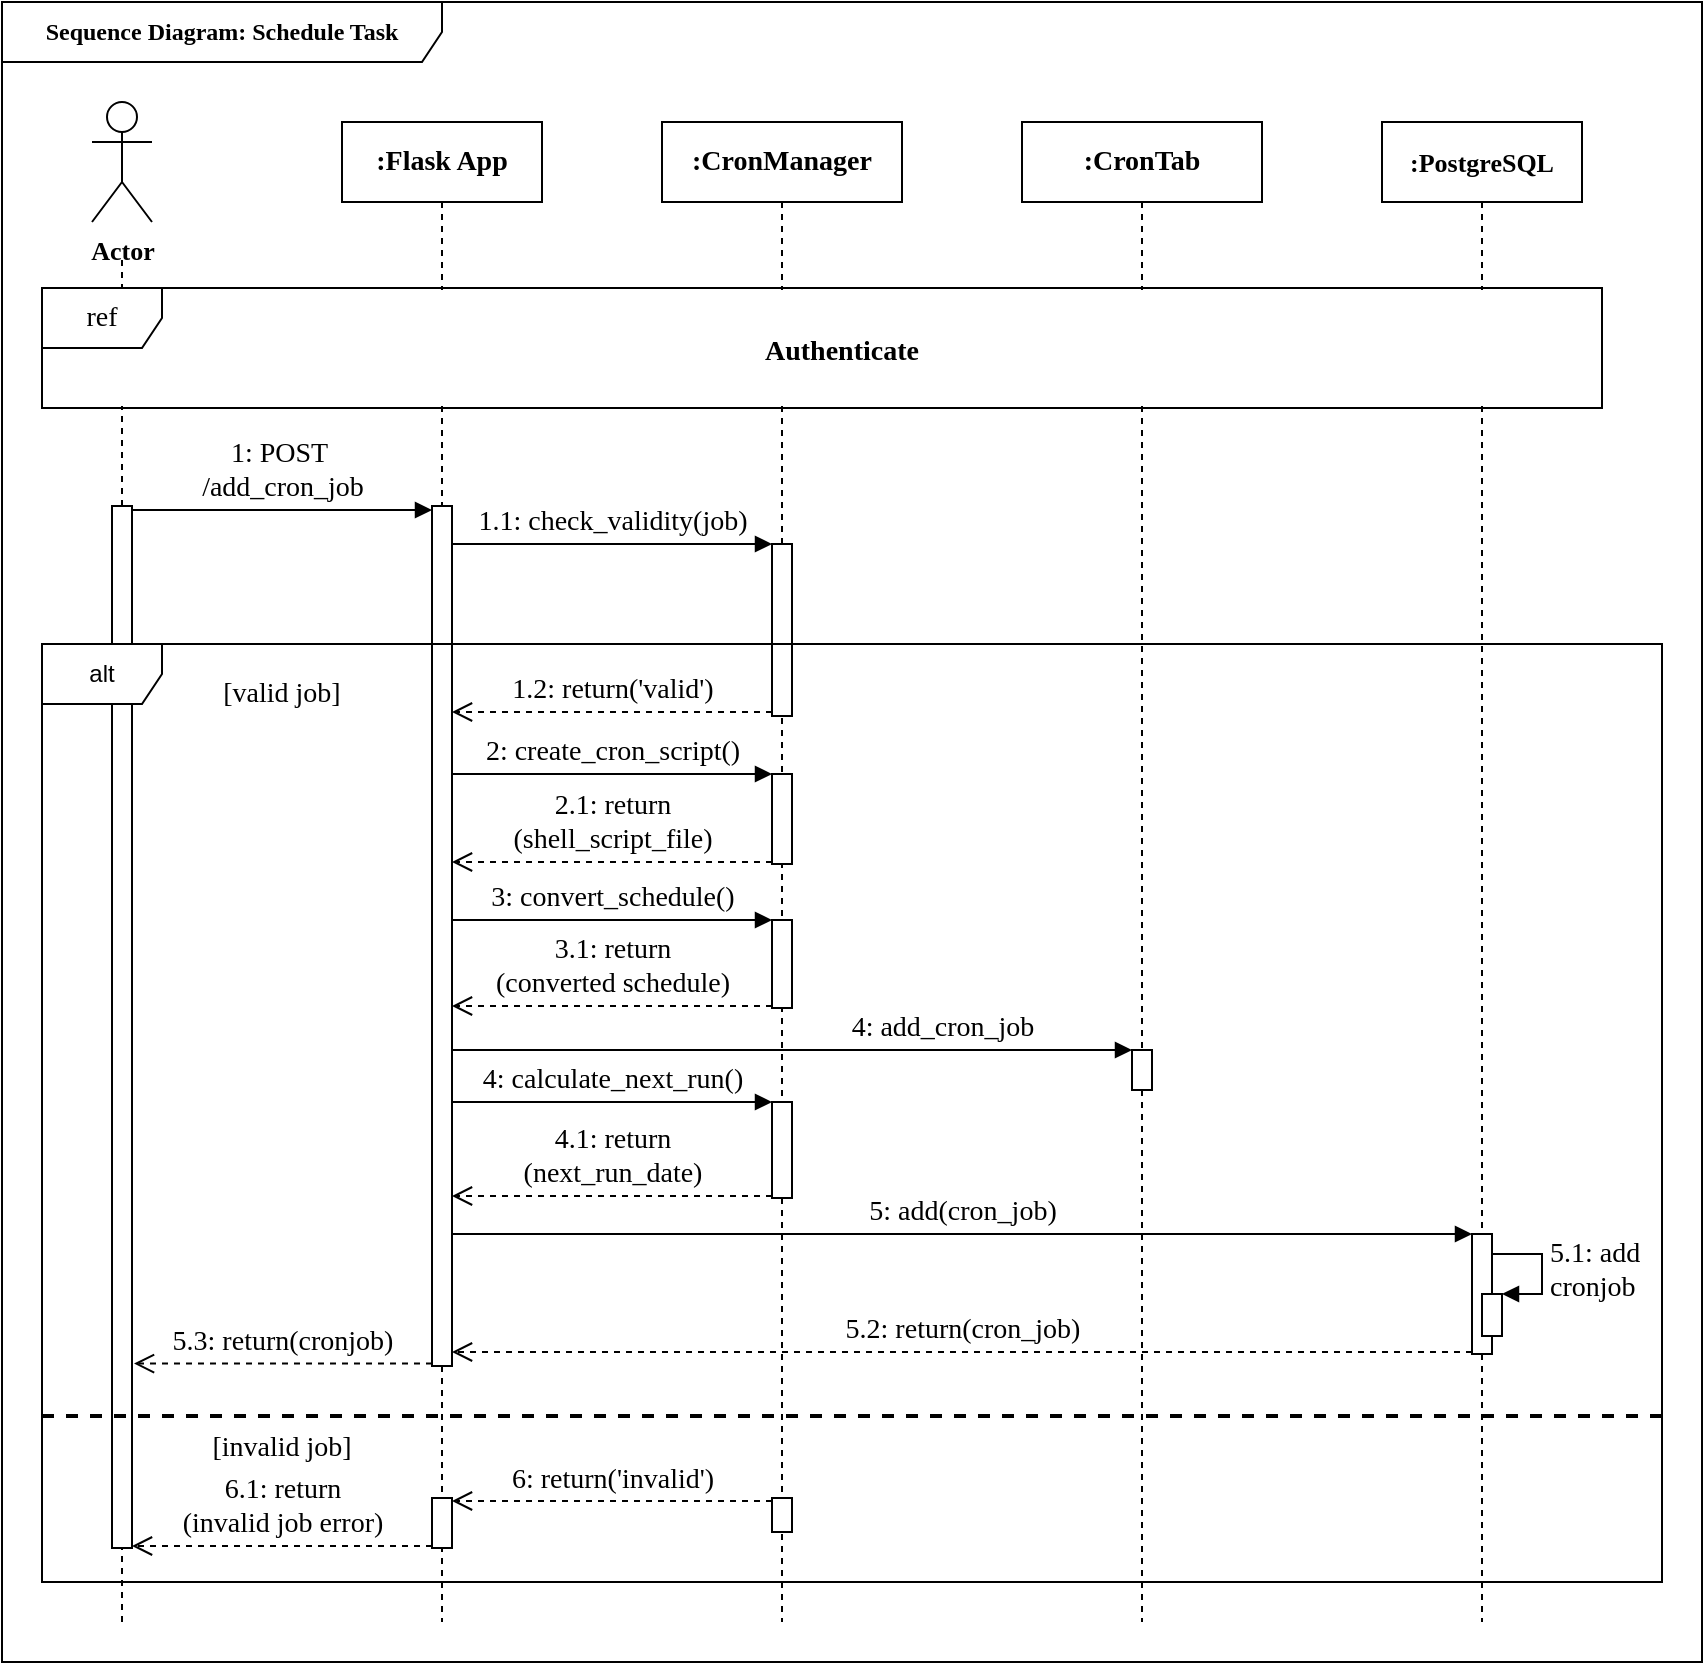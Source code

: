 <mxfile version="13.6.4" type="github">
  <diagram id="kgpKYQtTHZ0yAKxKKP6v" name="Page-1">
    <mxGraphModel dx="2076" dy="998" grid="1" gridSize="10" guides="1" tooltips="1" connect="1" arrows="1" fold="1" page="1" pageScale="1" pageWidth="850" pageHeight="1100" math="0" shadow="0" extFonts="Old Standard TT^https://fonts.googleapis.com/css?family=Old+Standard+TT">
      <root>
        <mxCell id="0" />
        <mxCell id="1" parent="0" />
        <mxCell id="8H_aosuaoS525BL20_1y-1" value="&lt;b&gt;&lt;font face=&quot;Old Standard TT&quot;&gt;Sequence Diagram: Schedule Task&lt;/font&gt;&lt;/b&gt;" style="shape=umlFrame;whiteSpace=wrap;html=1;width=220;height=30;" vertex="1" parent="1">
          <mxGeometry x="190" y="30" width="850" height="830" as="geometry" />
        </mxCell>
        <mxCell id="BJgerjKeEdl1azDdf-ck-2" value="" style="endArrow=none;dashed=1;html=1;" parent="1" edge="1">
          <mxGeometry width="50" height="50" relative="1" as="geometry">
            <mxPoint x="250" y="840" as="sourcePoint" />
            <mxPoint x="250" y="158" as="targetPoint" />
          </mxGeometry>
        </mxCell>
        <mxCell id="won6xVCmw4BPkQLx-nKb-10" value="&lt;font face=&quot;Old Standard TT&quot; size=&quot;1&quot;&gt;&lt;b style=&quot;font-size: 14px&quot;&gt;:CronTab&lt;/b&gt;&lt;/font&gt;" style="shape=umlLifeline;perimeter=lifelinePerimeter;whiteSpace=wrap;html=1;container=1;collapsible=0;recursiveResize=0;outlineConnect=0;" parent="1" vertex="1">
          <mxGeometry x="700" y="90" width="120" height="750" as="geometry" />
        </mxCell>
        <mxCell id="won6xVCmw4BPkQLx-nKb-11" value="&lt;font face=&quot;Old Standard TT&quot; size=&quot;1&quot;&gt;&lt;b style=&quot;font-size: 13px&quot;&gt;:PostgreSQL&lt;/b&gt;&lt;/font&gt;" style="shape=umlLifeline;perimeter=lifelinePerimeter;whiteSpace=wrap;html=1;container=1;collapsible=0;recursiveResize=0;outlineConnect=0;" parent="1" vertex="1">
          <mxGeometry x="880" y="90" width="100" height="750" as="geometry" />
        </mxCell>
        <mxCell id="tm0qoD8EZ-h7sCKLFaxw-24" value="" style="html=1;points=[];perimeter=orthogonalPerimeter;strokeWidth=1;fontFamily=Old Standard TT;fontSize=14;" parent="won6xVCmw4BPkQLx-nKb-11" vertex="1">
          <mxGeometry x="45" y="556" width="10" height="60" as="geometry" />
        </mxCell>
        <mxCell id="tm0qoD8EZ-h7sCKLFaxw-29" value="" style="html=1;points=[];perimeter=orthogonalPerimeter;strokeWidth=1;fontFamily=Old Standard TT;fontSize=14;" parent="won6xVCmw4BPkQLx-nKb-11" vertex="1">
          <mxGeometry x="50" y="586" width="10" height="21" as="geometry" />
        </mxCell>
        <mxCell id="tm0qoD8EZ-h7sCKLFaxw-30" value="5.1: add&lt;br&gt;cronjob" style="edgeStyle=orthogonalEdgeStyle;html=1;align=left;spacingLeft=2;endArrow=block;rounded=0;entryX=1;entryY=0;labelBackgroundColor=none;strokeWidth=1;fontFamily=Old Standard TT;fontSize=14;" parent="won6xVCmw4BPkQLx-nKb-11" target="tm0qoD8EZ-h7sCKLFaxw-29" edge="1">
          <mxGeometry relative="1" as="geometry">
            <mxPoint x="55" y="566" as="sourcePoint" />
            <Array as="points">
              <mxPoint x="80" y="566" />
            </Array>
          </mxGeometry>
        </mxCell>
        <mxCell id="won6xVCmw4BPkQLx-nKb-28" value="&lt;font face=&quot;Old Standard TT&quot; style=&quot;font-size: 13px&quot;&gt;&lt;b&gt;Actor&lt;/b&gt;&lt;/font&gt;" style="shape=umlActor;verticalLabelPosition=bottom;verticalAlign=top;html=1;" parent="1" vertex="1">
          <mxGeometry x="235" y="80" width="30" height="60" as="geometry" />
        </mxCell>
        <mxCell id="won6xVCmw4BPkQLx-nKb-9" value="&lt;font face=&quot;Old Standard TT&quot; size=&quot;1&quot;&gt;&lt;b style=&quot;font-size: 14px&quot;&gt;:Flask App&lt;/b&gt;&lt;/font&gt;" style="shape=umlLifeline;perimeter=lifelinePerimeter;whiteSpace=wrap;html=1;container=1;collapsible=0;recursiveResize=0;outlineConnect=0;" parent="1" vertex="1">
          <mxGeometry x="360" y="90" width="100" height="750" as="geometry" />
        </mxCell>
        <mxCell id="BJgerjKeEdl1azDdf-ck-3" value="" style="html=1;points=[];perimeter=orthogonalPerimeter;" parent="won6xVCmw4BPkQLx-nKb-9" vertex="1">
          <mxGeometry x="45" y="192" width="10" height="430" as="geometry" />
        </mxCell>
        <mxCell id="tm0qoD8EZ-h7sCKLFaxw-33" value="" style="html=1;points=[];perimeter=orthogonalPerimeter;strokeWidth=1;fontFamily=Old Standard TT;fontSize=14;" parent="won6xVCmw4BPkQLx-nKb-9" vertex="1">
          <mxGeometry x="45" y="688" width="10" height="25" as="geometry" />
        </mxCell>
        <mxCell id="BJgerjKeEdl1azDdf-ck-6" value="&lt;font face=&quot;Old Standard TT&quot; style=&quot;font-size: 14px&quot;&gt;1: POST&amp;nbsp; &lt;br&gt;/add_cron_job&lt;/font&gt;" style="html=1;verticalAlign=bottom;endArrow=block;labelBackgroundColor=none;" parent="1" edge="1">
          <mxGeometry width="80" relative="1" as="geometry">
            <mxPoint x="255" y="284" as="sourcePoint" />
            <mxPoint x="405" y="284" as="targetPoint" />
          </mxGeometry>
        </mxCell>
        <mxCell id="BJgerjKeEdl1azDdf-ck-7" value="" style="html=1;points=[];perimeter=orthogonalPerimeter;" parent="1" vertex="1">
          <mxGeometry x="245" y="282" width="10" height="521" as="geometry" />
        </mxCell>
        <mxCell id="won6xVCmw4BPkQLx-nKb-49" value="&lt;font face=&quot;Old Standard TT&quot; size=&quot;1&quot;&gt;&lt;b style=&quot;font-size: 14px&quot;&gt;:CronManager&lt;/b&gt;&lt;/font&gt;" style="shape=umlLifeline;perimeter=lifelinePerimeter;whiteSpace=wrap;html=1;container=1;collapsible=0;recursiveResize=0;outlineConnect=0;" parent="1" vertex="1">
          <mxGeometry x="520" y="90" width="120" height="750" as="geometry" />
        </mxCell>
        <mxCell id="tm0qoD8EZ-h7sCKLFaxw-3" value="" style="html=1;points=[];perimeter=orthogonalPerimeter;" parent="won6xVCmw4BPkQLx-nKb-49" vertex="1">
          <mxGeometry x="235" y="464" width="10" height="20" as="geometry" />
        </mxCell>
        <mxCell id="tm0qoD8EZ-h7sCKLFaxw-10" value="" style="html=1;points=[];perimeter=orthogonalPerimeter;fontFamily=Old Standard TT;fontSize=14;" parent="won6xVCmw4BPkQLx-nKb-49" vertex="1">
          <mxGeometry x="55" y="399" width="10" height="44" as="geometry" />
        </mxCell>
        <mxCell id="tm0qoD8EZ-h7sCKLFaxw-18" value="" style="html=1;points=[];perimeter=orthogonalPerimeter;strokeWidth=1;fontFamily=Old Standard TT;fontSize=14;" parent="won6xVCmw4BPkQLx-nKb-49" vertex="1">
          <mxGeometry x="55" y="211" width="10" height="86" as="geometry" />
        </mxCell>
        <mxCell id="tm0qoD8EZ-h7sCKLFaxw-21" value="" style="html=1;points=[];perimeter=orthogonalPerimeter;fontFamily=Old Standard TT;fontSize=14;" parent="won6xVCmw4BPkQLx-nKb-49" vertex="1">
          <mxGeometry x="55" y="326" width="10" height="45" as="geometry" />
        </mxCell>
        <mxCell id="tm0qoD8EZ-h7sCKLFaxw-22" value="2.1: return&lt;br&gt;(shell_script_file)" style="html=1;verticalAlign=bottom;endArrow=open;dashed=1;endSize=8;exitX=0;exitY=0.95;labelBackgroundColor=none;fontFamily=Old Standard TT;fontSize=14;" parent="won6xVCmw4BPkQLx-nKb-49" edge="1">
          <mxGeometry relative="1" as="geometry">
            <mxPoint x="-105" y="370" as="targetPoint" />
            <mxPoint x="55" y="370" as="sourcePoint" />
          </mxGeometry>
        </mxCell>
        <mxCell id="tm0qoD8EZ-h7sCKLFaxw-23" value="2: create_cron_script()" style="html=1;verticalAlign=bottom;endArrow=block;entryX=0;entryY=0;labelBackgroundColor=none;fontFamily=Old Standard TT;fontSize=14;" parent="won6xVCmw4BPkQLx-nKb-49" target="tm0qoD8EZ-h7sCKLFaxw-21" edge="1">
          <mxGeometry relative="1" as="geometry">
            <mxPoint x="-105" y="326" as="sourcePoint" />
          </mxGeometry>
        </mxCell>
        <mxCell id="tm0qoD8EZ-h7sCKLFaxw-31" value="" style="html=1;points=[];perimeter=orthogonalPerimeter;strokeWidth=1;fontFamily=Old Standard TT;fontSize=14;" parent="won6xVCmw4BPkQLx-nKb-49" vertex="1">
          <mxGeometry x="55" y="688" width="10" height="17" as="geometry" />
        </mxCell>
        <mxCell id="scSC1ONJ-kp-0vuA-Wr2-29" value="Authenticate" style="text;align=center;fontStyle=1;verticalAlign=middle;spacingLeft=3;spacingRight=3;strokeColor=none;rotatable=0;points=[[0,0.5],[1,0.5]];portConstraint=eastwest;fontFamily=Old Standard TT;fontSize=14;fillColor=#ffffff;" parent="1" vertex="1">
          <mxGeometry x="240" y="174" width="740" height="58" as="geometry" />
        </mxCell>
        <mxCell id="scSC1ONJ-kp-0vuA-Wr2-28" value="ref" style="shape=umlFrame;whiteSpace=wrap;html=1;strokeWidth=1;fontFamily=Old Standard TT;fontSize=14;" parent="1" vertex="1">
          <mxGeometry x="210" y="173" width="780" height="60" as="geometry" />
        </mxCell>
        <mxCell id="tm0qoD8EZ-h7sCKLFaxw-4" value="&lt;font style=&quot;font-size: 14px&quot; face=&quot;Old Standard TT&quot;&gt;4: add_cron_job&lt;/font&gt;" style="html=1;verticalAlign=bottom;endArrow=block;labelBackgroundColor=none;" parent="1" edge="1">
          <mxGeometry x="0.441" relative="1" as="geometry">
            <mxPoint x="415" y="554" as="sourcePoint" />
            <mxPoint x="755" y="554" as="targetPoint" />
            <mxPoint as="offset" />
          </mxGeometry>
        </mxCell>
        <mxCell id="tm0qoD8EZ-h7sCKLFaxw-9" value="[valid job]" style="text;align=center;fontStyle=0;verticalAlign=middle;spacingLeft=3;spacingRight=3;strokeColor=none;rotatable=0;points=[[0,0.5],[1,0.5]];portConstraint=eastwest;fontFamily=Old Standard TT;fontSize=14;" parent="1" vertex="1">
          <mxGeometry x="290" y="361" width="80" height="26" as="geometry" />
        </mxCell>
        <mxCell id="tm0qoD8EZ-h7sCKLFaxw-12" value="3.1: return&lt;br&gt;(converted schedule)" style="html=1;verticalAlign=bottom;endArrow=open;dashed=1;endSize=8;exitX=0;exitY=0.95;labelBackgroundColor=none;fontFamily=Old Standard TT;fontSize=14;" parent="1" edge="1">
          <mxGeometry relative="1" as="geometry">
            <mxPoint x="415" y="532" as="targetPoint" />
            <mxPoint x="575" y="532" as="sourcePoint" />
          </mxGeometry>
        </mxCell>
        <mxCell id="tm0qoD8EZ-h7sCKLFaxw-11" value="3: convert_schedule()" style="html=1;verticalAlign=bottom;endArrow=block;entryX=0;entryY=0;labelBackgroundColor=none;fontFamily=Old Standard TT;fontSize=14;" parent="1" target="tm0qoD8EZ-h7sCKLFaxw-10" edge="1">
          <mxGeometry relative="1" as="geometry">
            <mxPoint x="415" y="489" as="sourcePoint" />
          </mxGeometry>
        </mxCell>
        <mxCell id="tm0qoD8EZ-h7sCKLFaxw-13" value="" style="html=1;points=[];perimeter=orthogonalPerimeter;fontFamily=Old Standard TT;fontSize=14;" parent="1" vertex="1">
          <mxGeometry x="575" y="580" width="10" height="48" as="geometry" />
        </mxCell>
        <mxCell id="tm0qoD8EZ-h7sCKLFaxw-14" value="4.1: return&lt;br&gt;(next_run_date)" style="html=1;verticalAlign=bottom;endArrow=open;dashed=1;endSize=8;exitX=0;exitY=0.95;labelBackgroundColor=none;fontFamily=Old Standard TT;fontSize=14;" parent="1" edge="1">
          <mxGeometry relative="1" as="geometry">
            <mxPoint x="415" y="627" as="targetPoint" />
            <mxPoint x="575" y="627" as="sourcePoint" />
          </mxGeometry>
        </mxCell>
        <mxCell id="tm0qoD8EZ-h7sCKLFaxw-15" value="4: calculate_next_run()" style="html=1;verticalAlign=bottom;endArrow=block;entryX=0;entryY=0;labelBackgroundColor=none;fontFamily=Old Standard TT;fontSize=14;" parent="1" target="tm0qoD8EZ-h7sCKLFaxw-13" edge="1">
          <mxGeometry relative="1" as="geometry">
            <mxPoint x="415" y="580" as="sourcePoint" />
          </mxGeometry>
        </mxCell>
        <mxCell id="tm0qoD8EZ-h7sCKLFaxw-17" value="[invalid job]" style="text;align=center;fontStyle=0;verticalAlign=middle;spacingLeft=3;spacingRight=3;strokeColor=none;rotatable=0;points=[[0,0.5],[1,0.5]];portConstraint=eastwest;fontFamily=Old Standard TT;fontSize=14;" parent="1" vertex="1">
          <mxGeometry x="290" y="738" width="80" height="26" as="geometry" />
        </mxCell>
        <mxCell id="tm0qoD8EZ-h7sCKLFaxw-19" value="1.1: check_validity(job)" style="html=1;verticalAlign=bottom;endArrow=block;entryX=0;entryY=0;labelBackgroundColor=none;fontFamily=Old Standard TT;fontSize=14;strokeWidth=1;" parent="1" source="BJgerjKeEdl1azDdf-ck-3" target="tm0qoD8EZ-h7sCKLFaxw-18" edge="1">
          <mxGeometry relative="1" as="geometry">
            <mxPoint x="505" y="301" as="sourcePoint" />
          </mxGeometry>
        </mxCell>
        <mxCell id="tm0qoD8EZ-h7sCKLFaxw-20" value="1.2: return(&#39;valid&#39;)" style="html=1;verticalAlign=bottom;endArrow=open;endSize=8;labelBackgroundColor=none;fontFamily=Old Standard TT;fontSize=14;strokeWidth=1;dashed=1;" parent="1" edge="1">
          <mxGeometry relative="1" as="geometry">
            <mxPoint x="415" y="385.0" as="targetPoint" />
            <mxPoint x="575" y="385.0" as="sourcePoint" />
          </mxGeometry>
        </mxCell>
        <mxCell id="tm0qoD8EZ-h7sCKLFaxw-25" value="5: add(cron_job)" style="html=1;verticalAlign=bottom;endArrow=block;entryX=0;entryY=0;labelBackgroundColor=none;strokeWidth=1;fontFamily=Old Standard TT;fontSize=14;" parent="1" target="tm0qoD8EZ-h7sCKLFaxw-24" edge="1">
          <mxGeometry relative="1" as="geometry">
            <mxPoint x="415" y="646" as="sourcePoint" />
          </mxGeometry>
        </mxCell>
        <mxCell id="tm0qoD8EZ-h7sCKLFaxw-26" value="5.2: return(cron_job)" style="html=1;verticalAlign=bottom;endArrow=open;dashed=1;endSize=8;exitX=0;exitY=0.95;labelBackgroundColor=none;strokeWidth=1;fontFamily=Old Standard TT;fontSize=14;" parent="1" edge="1">
          <mxGeometry relative="1" as="geometry">
            <mxPoint x="415" y="705" as="targetPoint" />
            <mxPoint x="925" y="705" as="sourcePoint" />
          </mxGeometry>
        </mxCell>
        <mxCell id="tm0qoD8EZ-h7sCKLFaxw-32" value="6: return(&#39;invalid&#39;)" style="html=1;verticalAlign=bottom;endArrow=open;dashed=1;endSize=8;labelBackgroundColor=none;strokeWidth=1;fontFamily=Old Standard TT;fontSize=14;" parent="1" edge="1">
          <mxGeometry relative="1" as="geometry">
            <mxPoint x="575" y="779.5" as="sourcePoint" />
            <mxPoint x="415" y="779.5" as="targetPoint" />
          </mxGeometry>
        </mxCell>
        <mxCell id="tm0qoD8EZ-h7sCKLFaxw-34" value="6.1: return&lt;br&gt;(invalid job error)" style="html=1;verticalAlign=bottom;endArrow=open;dashed=1;endSize=8;labelBackgroundColor=none;strokeWidth=1;fontFamily=Old Standard TT;fontSize=14;" parent="1" edge="1">
          <mxGeometry relative="1" as="geometry">
            <mxPoint x="405" y="802" as="sourcePoint" />
            <mxPoint x="255" y="802" as="targetPoint" />
          </mxGeometry>
        </mxCell>
        <mxCell id="tm0qoD8EZ-h7sCKLFaxw-35" value="5.3: return(cronjob)" style="html=1;verticalAlign=bottom;endArrow=open;dashed=1;endSize=8;labelBackgroundColor=none;strokeWidth=1;fontFamily=Old Standard TT;fontSize=14;entryX=1.1;entryY=0.8;entryDx=0;entryDy=0;entryPerimeter=0;" parent="1" edge="1">
          <mxGeometry x="0.007" relative="1" as="geometry">
            <mxPoint x="405" y="710.8" as="sourcePoint" />
            <mxPoint x="256" y="710.8" as="targetPoint" />
            <mxPoint as="offset" />
          </mxGeometry>
        </mxCell>
        <mxCell id="tm0qoD8EZ-h7sCKLFaxw-16" value="" style="line;strokeWidth=2;fillColor=none;align=left;verticalAlign=middle;spacingTop=-1;spacingLeft=3;spacingRight=3;rotatable=0;labelPosition=right;points=[];portConstraint=eastwest;fontFamily=Old Standard TT;fontSize=14;dashed=1;" parent="1" vertex="1">
          <mxGeometry x="210" y="733" width="810" height="8" as="geometry" />
        </mxCell>
        <mxCell id="tm0qoD8EZ-h7sCKLFaxw-8" value="alt" style="shape=umlFrame;whiteSpace=wrap;html=1;" parent="1" vertex="1">
          <mxGeometry x="210" y="351" width="810" height="469" as="geometry" />
        </mxCell>
      </root>
    </mxGraphModel>
  </diagram>
</mxfile>
